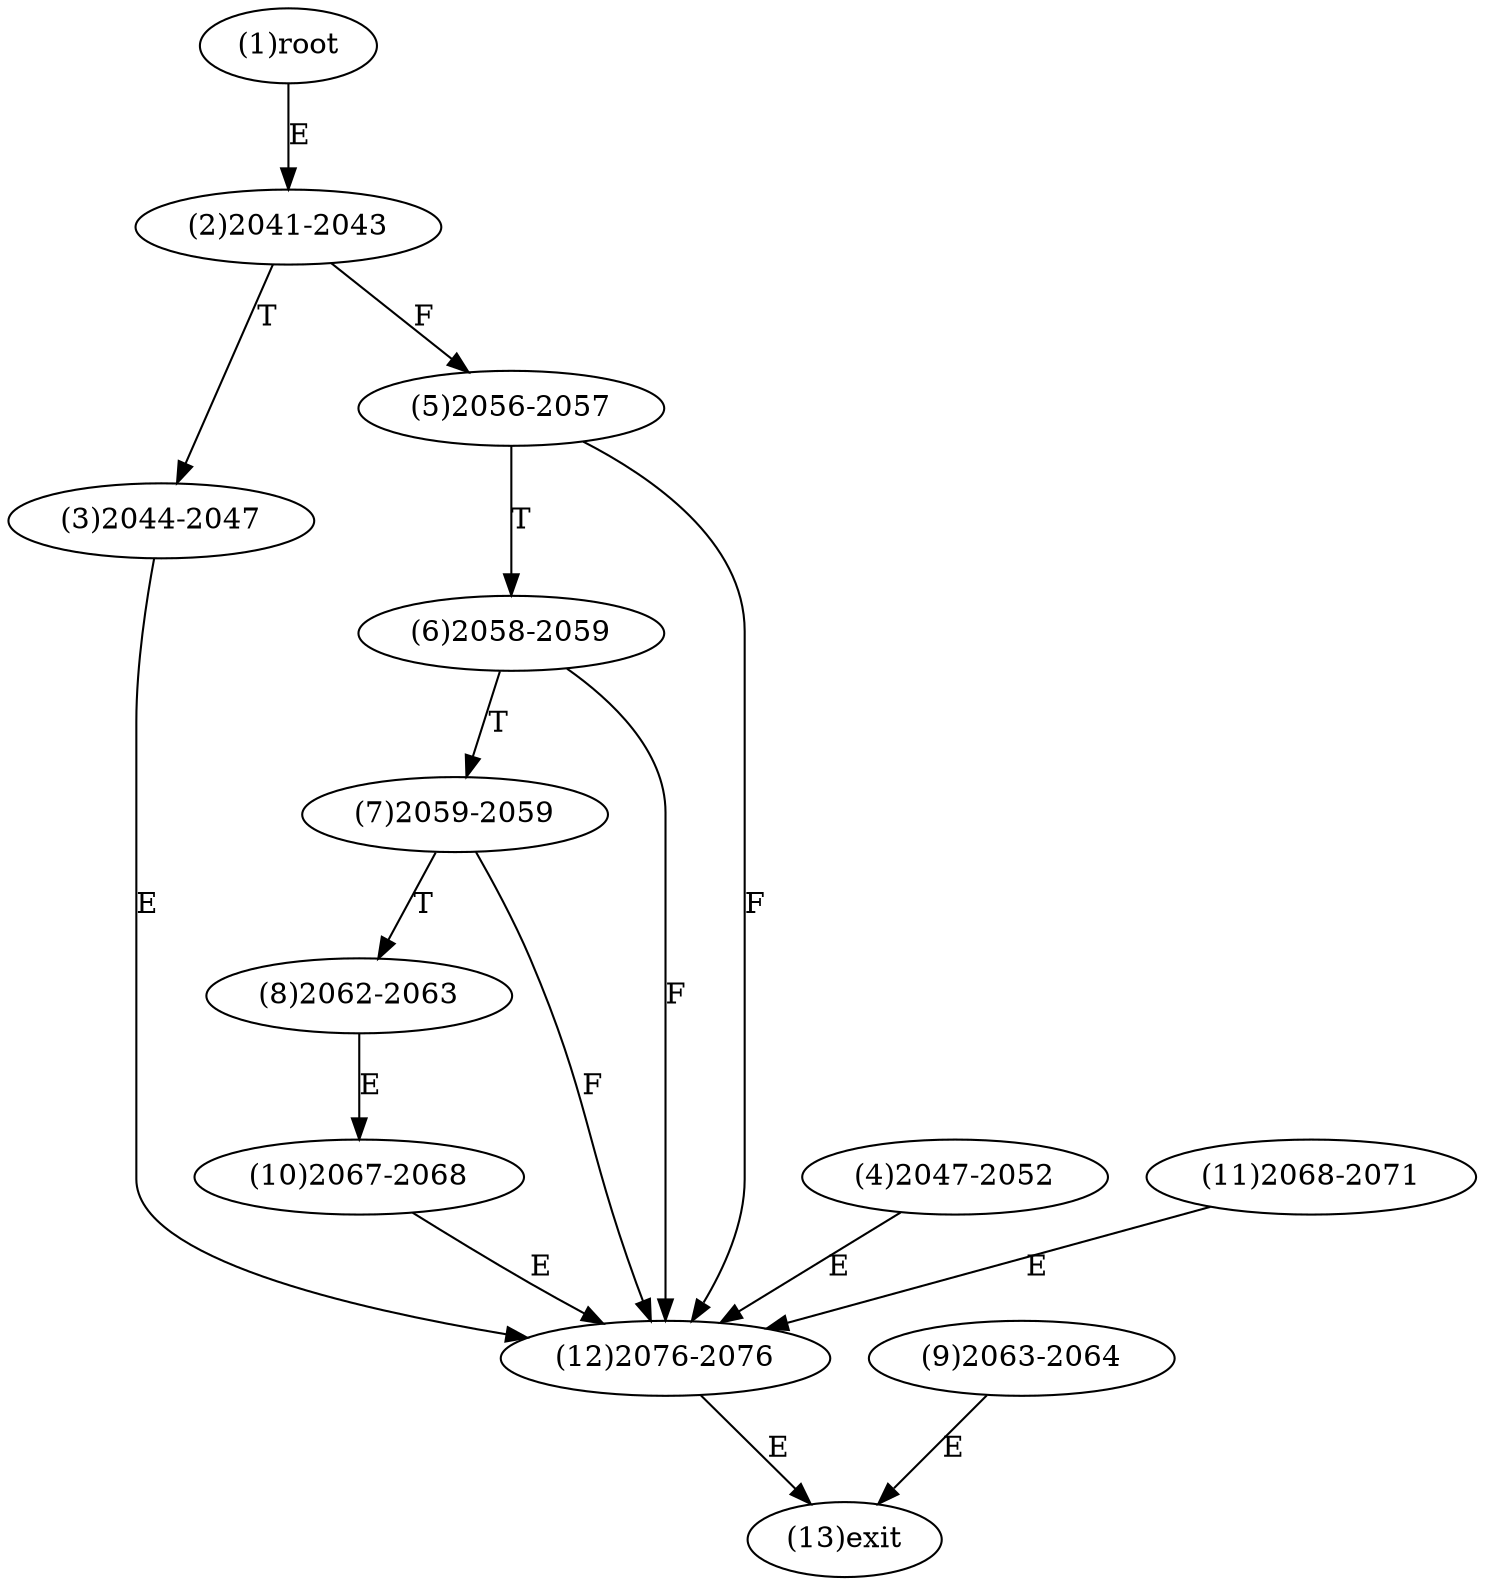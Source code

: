digraph "" { 
1[ label="(1)root"];
2[ label="(2)2041-2043"];
3[ label="(3)2044-2047"];
4[ label="(4)2047-2052"];
5[ label="(5)2056-2057"];
6[ label="(6)2058-2059"];
7[ label="(7)2059-2059"];
8[ label="(8)2062-2063"];
9[ label="(9)2063-2064"];
10[ label="(10)2067-2068"];
11[ label="(11)2068-2071"];
12[ label="(12)2076-2076"];
13[ label="(13)exit"];
1->2[ label="E"];
2->5[ label="F"];
2->3[ label="T"];
3->12[ label="E"];
4->12[ label="E"];
5->12[ label="F"];
5->6[ label="T"];
6->12[ label="F"];
6->7[ label="T"];
7->12[ label="F"];
7->8[ label="T"];
8->10[ label="E"];
9->13[ label="E"];
10->12[ label="E"];
11->12[ label="E"];
12->13[ label="E"];
}